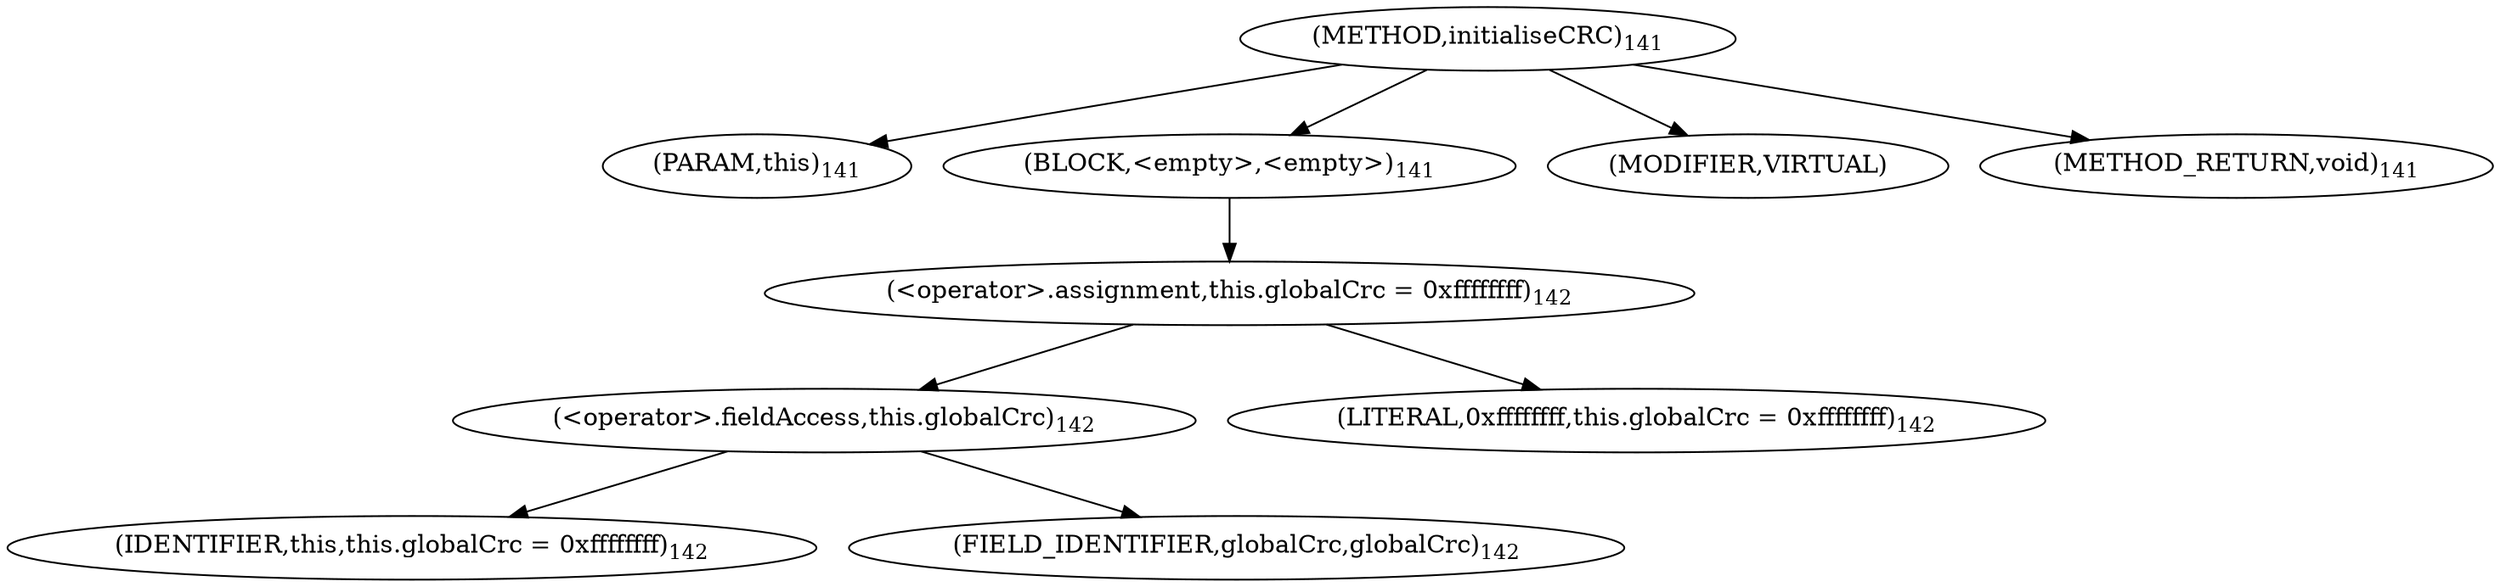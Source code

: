 digraph "initialiseCRC" {  
"32" [label = <(METHOD,initialiseCRC)<SUB>141</SUB>> ]
"33" [label = <(PARAM,this)<SUB>141</SUB>> ]
"34" [label = <(BLOCK,&lt;empty&gt;,&lt;empty&gt;)<SUB>141</SUB>> ]
"35" [label = <(&lt;operator&gt;.assignment,this.globalCrc = 0xffffffff)<SUB>142</SUB>> ]
"36" [label = <(&lt;operator&gt;.fieldAccess,this.globalCrc)<SUB>142</SUB>> ]
"37" [label = <(IDENTIFIER,this,this.globalCrc = 0xffffffff)<SUB>142</SUB>> ]
"38" [label = <(FIELD_IDENTIFIER,globalCrc,globalCrc)<SUB>142</SUB>> ]
"39" [label = <(LITERAL,0xffffffff,this.globalCrc = 0xffffffff)<SUB>142</SUB>> ]
"40" [label = <(MODIFIER,VIRTUAL)> ]
"41" [label = <(METHOD_RETURN,void)<SUB>141</SUB>> ]
  "32" -> "33" 
  "32" -> "34" 
  "32" -> "40" 
  "32" -> "41" 
  "34" -> "35" 
  "35" -> "36" 
  "35" -> "39" 
  "36" -> "37" 
  "36" -> "38" 
}
